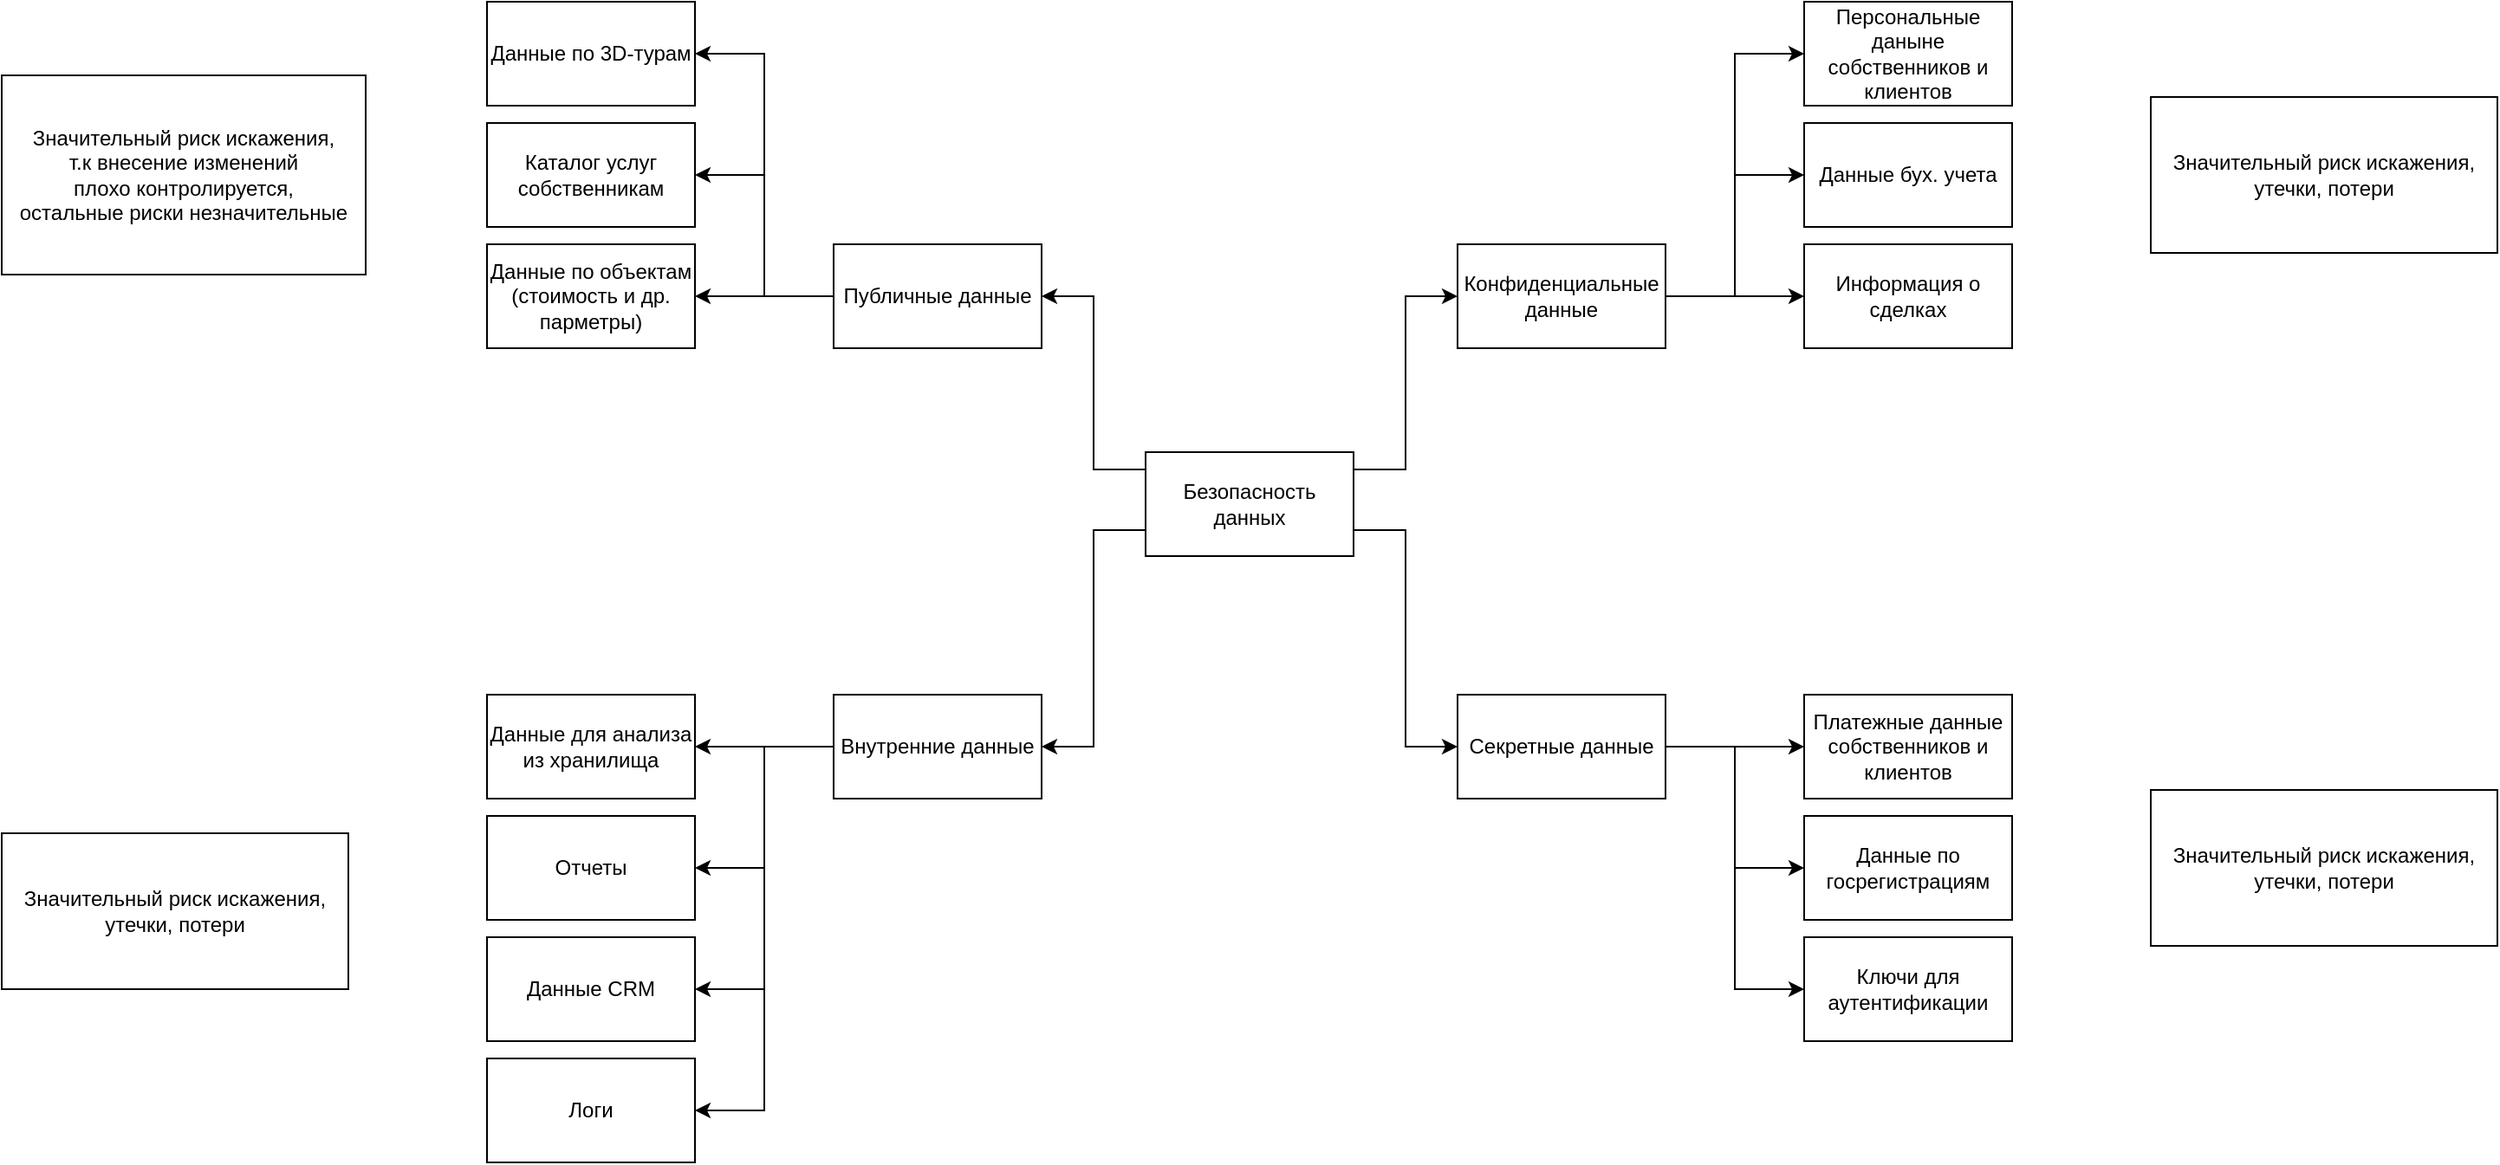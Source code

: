 <mxfile version="25.0.2">
  <diagram name="Page-1" id="XRgAzwAGof76t1XdkBX8">
    <mxGraphModel dx="2058" dy="1120" grid="1" gridSize="10" guides="1" tooltips="1" connect="1" arrows="1" fold="1" page="1" pageScale="1" pageWidth="1654" pageHeight="1169" math="0" shadow="0">
      <root>
        <mxCell id="0" />
        <mxCell id="1" parent="0" />
        <mxCell id="MA2M3VNUIVqWWVEp0i6d-11" style="edgeStyle=orthogonalEdgeStyle;rounded=0;orthogonalLoop=1;jettySize=auto;html=1;entryX=0;entryY=0.5;entryDx=0;entryDy=0;" parent="1" source="MA2M3VNUIVqWWVEp0i6d-1" target="MA2M3VNUIVqWWVEp0i6d-4" edge="1">
          <mxGeometry relative="1" as="geometry">
            <Array as="points">
              <mxPoint x="930" y="510" />
              <mxPoint x="930" y="410" />
            </Array>
          </mxGeometry>
        </mxCell>
        <mxCell id="MA2M3VNUIVqWWVEp0i6d-13" style="edgeStyle=orthogonalEdgeStyle;rounded=0;orthogonalLoop=1;jettySize=auto;html=1;entryX=1;entryY=0.5;entryDx=0;entryDy=0;" parent="1" source="MA2M3VNUIVqWWVEp0i6d-1" target="MA2M3VNUIVqWWVEp0i6d-2" edge="1">
          <mxGeometry relative="1" as="geometry">
            <Array as="points">
              <mxPoint x="750" y="510" />
              <mxPoint x="750" y="410" />
            </Array>
          </mxGeometry>
        </mxCell>
        <mxCell id="MA2M3VNUIVqWWVEp0i6d-15" style="edgeStyle=orthogonalEdgeStyle;rounded=0;orthogonalLoop=1;jettySize=auto;html=1;exitX=0;exitY=0.75;exitDx=0;exitDy=0;entryX=1;entryY=0.5;entryDx=0;entryDy=0;" parent="1" source="MA2M3VNUIVqWWVEp0i6d-1" target="MA2M3VNUIVqWWVEp0i6d-3" edge="1">
          <mxGeometry relative="1" as="geometry" />
        </mxCell>
        <mxCell id="MA2M3VNUIVqWWVEp0i6d-16" style="edgeStyle=orthogonalEdgeStyle;rounded=0;orthogonalLoop=1;jettySize=auto;html=1;exitX=1;exitY=0.75;exitDx=0;exitDy=0;entryX=0;entryY=0.5;entryDx=0;entryDy=0;" parent="1" source="MA2M3VNUIVqWWVEp0i6d-1" target="MA2M3VNUIVqWWVEp0i6d-5" edge="1">
          <mxGeometry relative="1" as="geometry" />
        </mxCell>
        <mxCell id="MA2M3VNUIVqWWVEp0i6d-1" value="Безопасность данных" style="rounded=0;whiteSpace=wrap;html=1;" parent="1" vertex="1">
          <mxGeometry x="780" y="500" width="120" height="60" as="geometry" />
        </mxCell>
        <mxCell id="MA2M3VNUIVqWWVEp0i6d-40" style="edgeStyle=orthogonalEdgeStyle;rounded=0;orthogonalLoop=1;jettySize=auto;html=1;entryX=1;entryY=0.5;entryDx=0;entryDy=0;" parent="1" source="MA2M3VNUIVqWWVEp0i6d-2" target="MA2M3VNUIVqWWVEp0i6d-37" edge="1">
          <mxGeometry relative="1" as="geometry" />
        </mxCell>
        <mxCell id="MA2M3VNUIVqWWVEp0i6d-41" style="edgeStyle=orthogonalEdgeStyle;rounded=0;orthogonalLoop=1;jettySize=auto;html=1;entryX=1;entryY=0.5;entryDx=0;entryDy=0;" parent="1" source="MA2M3VNUIVqWWVEp0i6d-2" target="MA2M3VNUIVqWWVEp0i6d-38" edge="1">
          <mxGeometry relative="1" as="geometry" />
        </mxCell>
        <mxCell id="MA2M3VNUIVqWWVEp0i6d-42" style="edgeStyle=orthogonalEdgeStyle;rounded=0;orthogonalLoop=1;jettySize=auto;html=1;entryX=1;entryY=0.5;entryDx=0;entryDy=0;" parent="1" source="MA2M3VNUIVqWWVEp0i6d-2" target="MA2M3VNUIVqWWVEp0i6d-39" edge="1">
          <mxGeometry relative="1" as="geometry" />
        </mxCell>
        <mxCell id="MA2M3VNUIVqWWVEp0i6d-2" value="Публичные данные" style="rounded=0;whiteSpace=wrap;html=1;" parent="1" vertex="1">
          <mxGeometry x="600" y="380" width="120" height="60" as="geometry" />
        </mxCell>
        <mxCell id="MA2M3VNUIVqWWVEp0i6d-18" value="" style="edgeStyle=orthogonalEdgeStyle;rounded=0;orthogonalLoop=1;jettySize=auto;html=1;" parent="1" source="MA2M3VNUIVqWWVEp0i6d-3" target="MA2M3VNUIVqWWVEp0i6d-17" edge="1">
          <mxGeometry relative="1" as="geometry" />
        </mxCell>
        <mxCell id="MA2M3VNUIVqWWVEp0i6d-22" style="edgeStyle=orthogonalEdgeStyle;rounded=0;orthogonalLoop=1;jettySize=auto;html=1;entryX=1;entryY=0.5;entryDx=0;entryDy=0;" parent="1" source="MA2M3VNUIVqWWVEp0i6d-3" target="MA2M3VNUIVqWWVEp0i6d-19" edge="1">
          <mxGeometry relative="1" as="geometry" />
        </mxCell>
        <mxCell id="MA2M3VNUIVqWWVEp0i6d-23" style="edgeStyle=orthogonalEdgeStyle;rounded=0;orthogonalLoop=1;jettySize=auto;html=1;entryX=1;entryY=0.5;entryDx=0;entryDy=0;" parent="1" source="MA2M3VNUIVqWWVEp0i6d-3" target="MA2M3VNUIVqWWVEp0i6d-20" edge="1">
          <mxGeometry relative="1" as="geometry" />
        </mxCell>
        <mxCell id="MA2M3VNUIVqWWVEp0i6d-24" style="edgeStyle=orthogonalEdgeStyle;rounded=0;orthogonalLoop=1;jettySize=auto;html=1;entryX=1;entryY=0.5;entryDx=0;entryDy=0;" parent="1" source="MA2M3VNUIVqWWVEp0i6d-3" target="MA2M3VNUIVqWWVEp0i6d-21" edge="1">
          <mxGeometry relative="1" as="geometry" />
        </mxCell>
        <mxCell id="MA2M3VNUIVqWWVEp0i6d-3" value="Внутренние данные" style="rounded=0;whiteSpace=wrap;html=1;" parent="1" vertex="1">
          <mxGeometry x="600" y="640" width="120" height="60" as="geometry" />
        </mxCell>
        <mxCell id="MA2M3VNUIVqWWVEp0i6d-32" style="edgeStyle=orthogonalEdgeStyle;rounded=0;orthogonalLoop=1;jettySize=auto;html=1;" parent="1" source="MA2M3VNUIVqWWVEp0i6d-4" target="MA2M3VNUIVqWWVEp0i6d-31" edge="1">
          <mxGeometry relative="1" as="geometry" />
        </mxCell>
        <mxCell id="MA2M3VNUIVqWWVEp0i6d-35" style="edgeStyle=orthogonalEdgeStyle;rounded=0;orthogonalLoop=1;jettySize=auto;html=1;entryX=0;entryY=0.5;entryDx=0;entryDy=0;" parent="1" source="MA2M3VNUIVqWWVEp0i6d-4" target="MA2M3VNUIVqWWVEp0i6d-33" edge="1">
          <mxGeometry relative="1" as="geometry" />
        </mxCell>
        <mxCell id="MA2M3VNUIVqWWVEp0i6d-36" style="edgeStyle=orthogonalEdgeStyle;rounded=0;orthogonalLoop=1;jettySize=auto;html=1;entryX=0;entryY=0.5;entryDx=0;entryDy=0;" parent="1" source="MA2M3VNUIVqWWVEp0i6d-4" target="MA2M3VNUIVqWWVEp0i6d-34" edge="1">
          <mxGeometry relative="1" as="geometry" />
        </mxCell>
        <mxCell id="MA2M3VNUIVqWWVEp0i6d-4" value="Конфиденциальные данные" style="rounded=0;whiteSpace=wrap;html=1;" parent="1" vertex="1">
          <mxGeometry x="960" y="380" width="120" height="60" as="geometry" />
        </mxCell>
        <mxCell id="MA2M3VNUIVqWWVEp0i6d-26" style="edgeStyle=orthogonalEdgeStyle;rounded=0;orthogonalLoop=1;jettySize=auto;html=1;" parent="1" source="MA2M3VNUIVqWWVEp0i6d-5" target="MA2M3VNUIVqWWVEp0i6d-25" edge="1">
          <mxGeometry relative="1" as="geometry" />
        </mxCell>
        <mxCell id="MA2M3VNUIVqWWVEp0i6d-29" style="edgeStyle=orthogonalEdgeStyle;rounded=0;orthogonalLoop=1;jettySize=auto;html=1;entryX=0;entryY=0.5;entryDx=0;entryDy=0;" parent="1" source="MA2M3VNUIVqWWVEp0i6d-5" target="MA2M3VNUIVqWWVEp0i6d-27" edge="1">
          <mxGeometry relative="1" as="geometry" />
        </mxCell>
        <mxCell id="MA2M3VNUIVqWWVEp0i6d-30" style="edgeStyle=orthogonalEdgeStyle;rounded=0;orthogonalLoop=1;jettySize=auto;html=1;entryX=0;entryY=0.5;entryDx=0;entryDy=0;" parent="1" source="MA2M3VNUIVqWWVEp0i6d-5" target="MA2M3VNUIVqWWVEp0i6d-28" edge="1">
          <mxGeometry relative="1" as="geometry" />
        </mxCell>
        <mxCell id="MA2M3VNUIVqWWVEp0i6d-5" value="Секретные данные" style="rounded=0;whiteSpace=wrap;html=1;" parent="1" vertex="1">
          <mxGeometry x="960" y="640" width="120" height="60" as="geometry" />
        </mxCell>
        <mxCell id="MA2M3VNUIVqWWVEp0i6d-17" value="Данные для анализа из хранилища" style="whiteSpace=wrap;html=1;rounded=0;" parent="1" vertex="1">
          <mxGeometry x="400" y="640" width="120" height="60" as="geometry" />
        </mxCell>
        <mxCell id="MA2M3VNUIVqWWVEp0i6d-19" value="Отчеты" style="whiteSpace=wrap;html=1;rounded=0;" parent="1" vertex="1">
          <mxGeometry x="400" y="710" width="120" height="60" as="geometry" />
        </mxCell>
        <mxCell id="MA2M3VNUIVqWWVEp0i6d-20" value="Данные CRM" style="whiteSpace=wrap;html=1;rounded=0;" parent="1" vertex="1">
          <mxGeometry x="400" y="780" width="120" height="60" as="geometry" />
        </mxCell>
        <mxCell id="MA2M3VNUIVqWWVEp0i6d-21" value="Логи" style="whiteSpace=wrap;html=1;rounded=0;" parent="1" vertex="1">
          <mxGeometry x="400" y="850" width="120" height="60" as="geometry" />
        </mxCell>
        <mxCell id="MA2M3VNUIVqWWVEp0i6d-25" value="Платежные данные собственников и клиентов" style="whiteSpace=wrap;html=1;rounded=0;" parent="1" vertex="1">
          <mxGeometry x="1160" y="640" width="120" height="60" as="geometry" />
        </mxCell>
        <mxCell id="MA2M3VNUIVqWWVEp0i6d-27" value="Данные по госрегистрациям" style="whiteSpace=wrap;html=1;rounded=0;" parent="1" vertex="1">
          <mxGeometry x="1160" y="710" width="120" height="60" as="geometry" />
        </mxCell>
        <mxCell id="MA2M3VNUIVqWWVEp0i6d-28" value="Ключи для аутентификации" style="whiteSpace=wrap;html=1;rounded=0;" parent="1" vertex="1">
          <mxGeometry x="1160" y="780" width="120" height="60" as="geometry" />
        </mxCell>
        <mxCell id="MA2M3VNUIVqWWVEp0i6d-31" value="Информация о сделках" style="whiteSpace=wrap;html=1;rounded=0;" parent="1" vertex="1">
          <mxGeometry x="1160" y="380" width="120" height="60" as="geometry" />
        </mxCell>
        <mxCell id="MA2M3VNUIVqWWVEp0i6d-33" value="Данные бух. учета" style="whiteSpace=wrap;html=1;rounded=0;" parent="1" vertex="1">
          <mxGeometry x="1160" y="310" width="120" height="60" as="geometry" />
        </mxCell>
        <mxCell id="MA2M3VNUIVqWWVEp0i6d-34" value="Персональные даныне собственников и клиентов" style="whiteSpace=wrap;html=1;rounded=0;" parent="1" vertex="1">
          <mxGeometry x="1160" y="240" width="120" height="60" as="geometry" />
        </mxCell>
        <mxCell id="MA2M3VNUIVqWWVEp0i6d-37" value="Данные по объектам (стоимость и др. парметры)" style="whiteSpace=wrap;html=1;rounded=0;" parent="1" vertex="1">
          <mxGeometry x="400" y="380" width="120" height="60" as="geometry" />
        </mxCell>
        <mxCell id="MA2M3VNUIVqWWVEp0i6d-38" value="Каталог услуг собственникам" style="whiteSpace=wrap;html=1;rounded=0;" parent="1" vertex="1">
          <mxGeometry x="400" y="310" width="120" height="60" as="geometry" />
        </mxCell>
        <mxCell id="MA2M3VNUIVqWWVEp0i6d-39" value="Данные по 3D-турам" style="whiteSpace=wrap;html=1;rounded=0;" parent="1" vertex="1">
          <mxGeometry x="400" y="240" width="120" height="60" as="geometry" />
        </mxCell>
        <mxCell id="-iRsNgqtYh6VwPRgMfQC-1" value="&lt;span style=&quot;text-wrap: nowrap;&quot;&gt;Значительный риск искажения,&lt;/span&gt;&lt;div&gt;&lt;span style=&quot;text-wrap: nowrap;&quot;&gt;т.к внесение изменений&lt;/span&gt;&lt;/div&gt;&lt;div&gt;&lt;span style=&quot;text-wrap: nowrap;&quot;&gt;плохо контролируется,&lt;/span&gt;&lt;div style=&quot;text-wrap: nowrap;&quot;&gt;остальные риски незначительные&lt;/div&gt;&lt;/div&gt;" style="whiteSpace=wrap;html=1;rounded=0;" vertex="1" parent="1">
          <mxGeometry x="120" y="282.5" width="210" height="115" as="geometry" />
        </mxCell>
        <mxCell id="-iRsNgqtYh6VwPRgMfQC-6" value="Значительный риск искажения, утечки, потери" style="rounded=0;whiteSpace=wrap;html=1;" vertex="1" parent="1">
          <mxGeometry x="120" y="720" width="200" height="90" as="geometry" />
        </mxCell>
        <mxCell id="-iRsNgqtYh6VwPRgMfQC-7" value="Значительный риск искажения, утечки, потери" style="rounded=0;whiteSpace=wrap;html=1;" vertex="1" parent="1">
          <mxGeometry x="1360" y="295" width="200" height="90" as="geometry" />
        </mxCell>
        <mxCell id="-iRsNgqtYh6VwPRgMfQC-8" value="Значительный риск искажения, утечки, потери" style="rounded=0;whiteSpace=wrap;html=1;" vertex="1" parent="1">
          <mxGeometry x="1360" y="695" width="200" height="90" as="geometry" />
        </mxCell>
      </root>
    </mxGraphModel>
  </diagram>
</mxfile>
